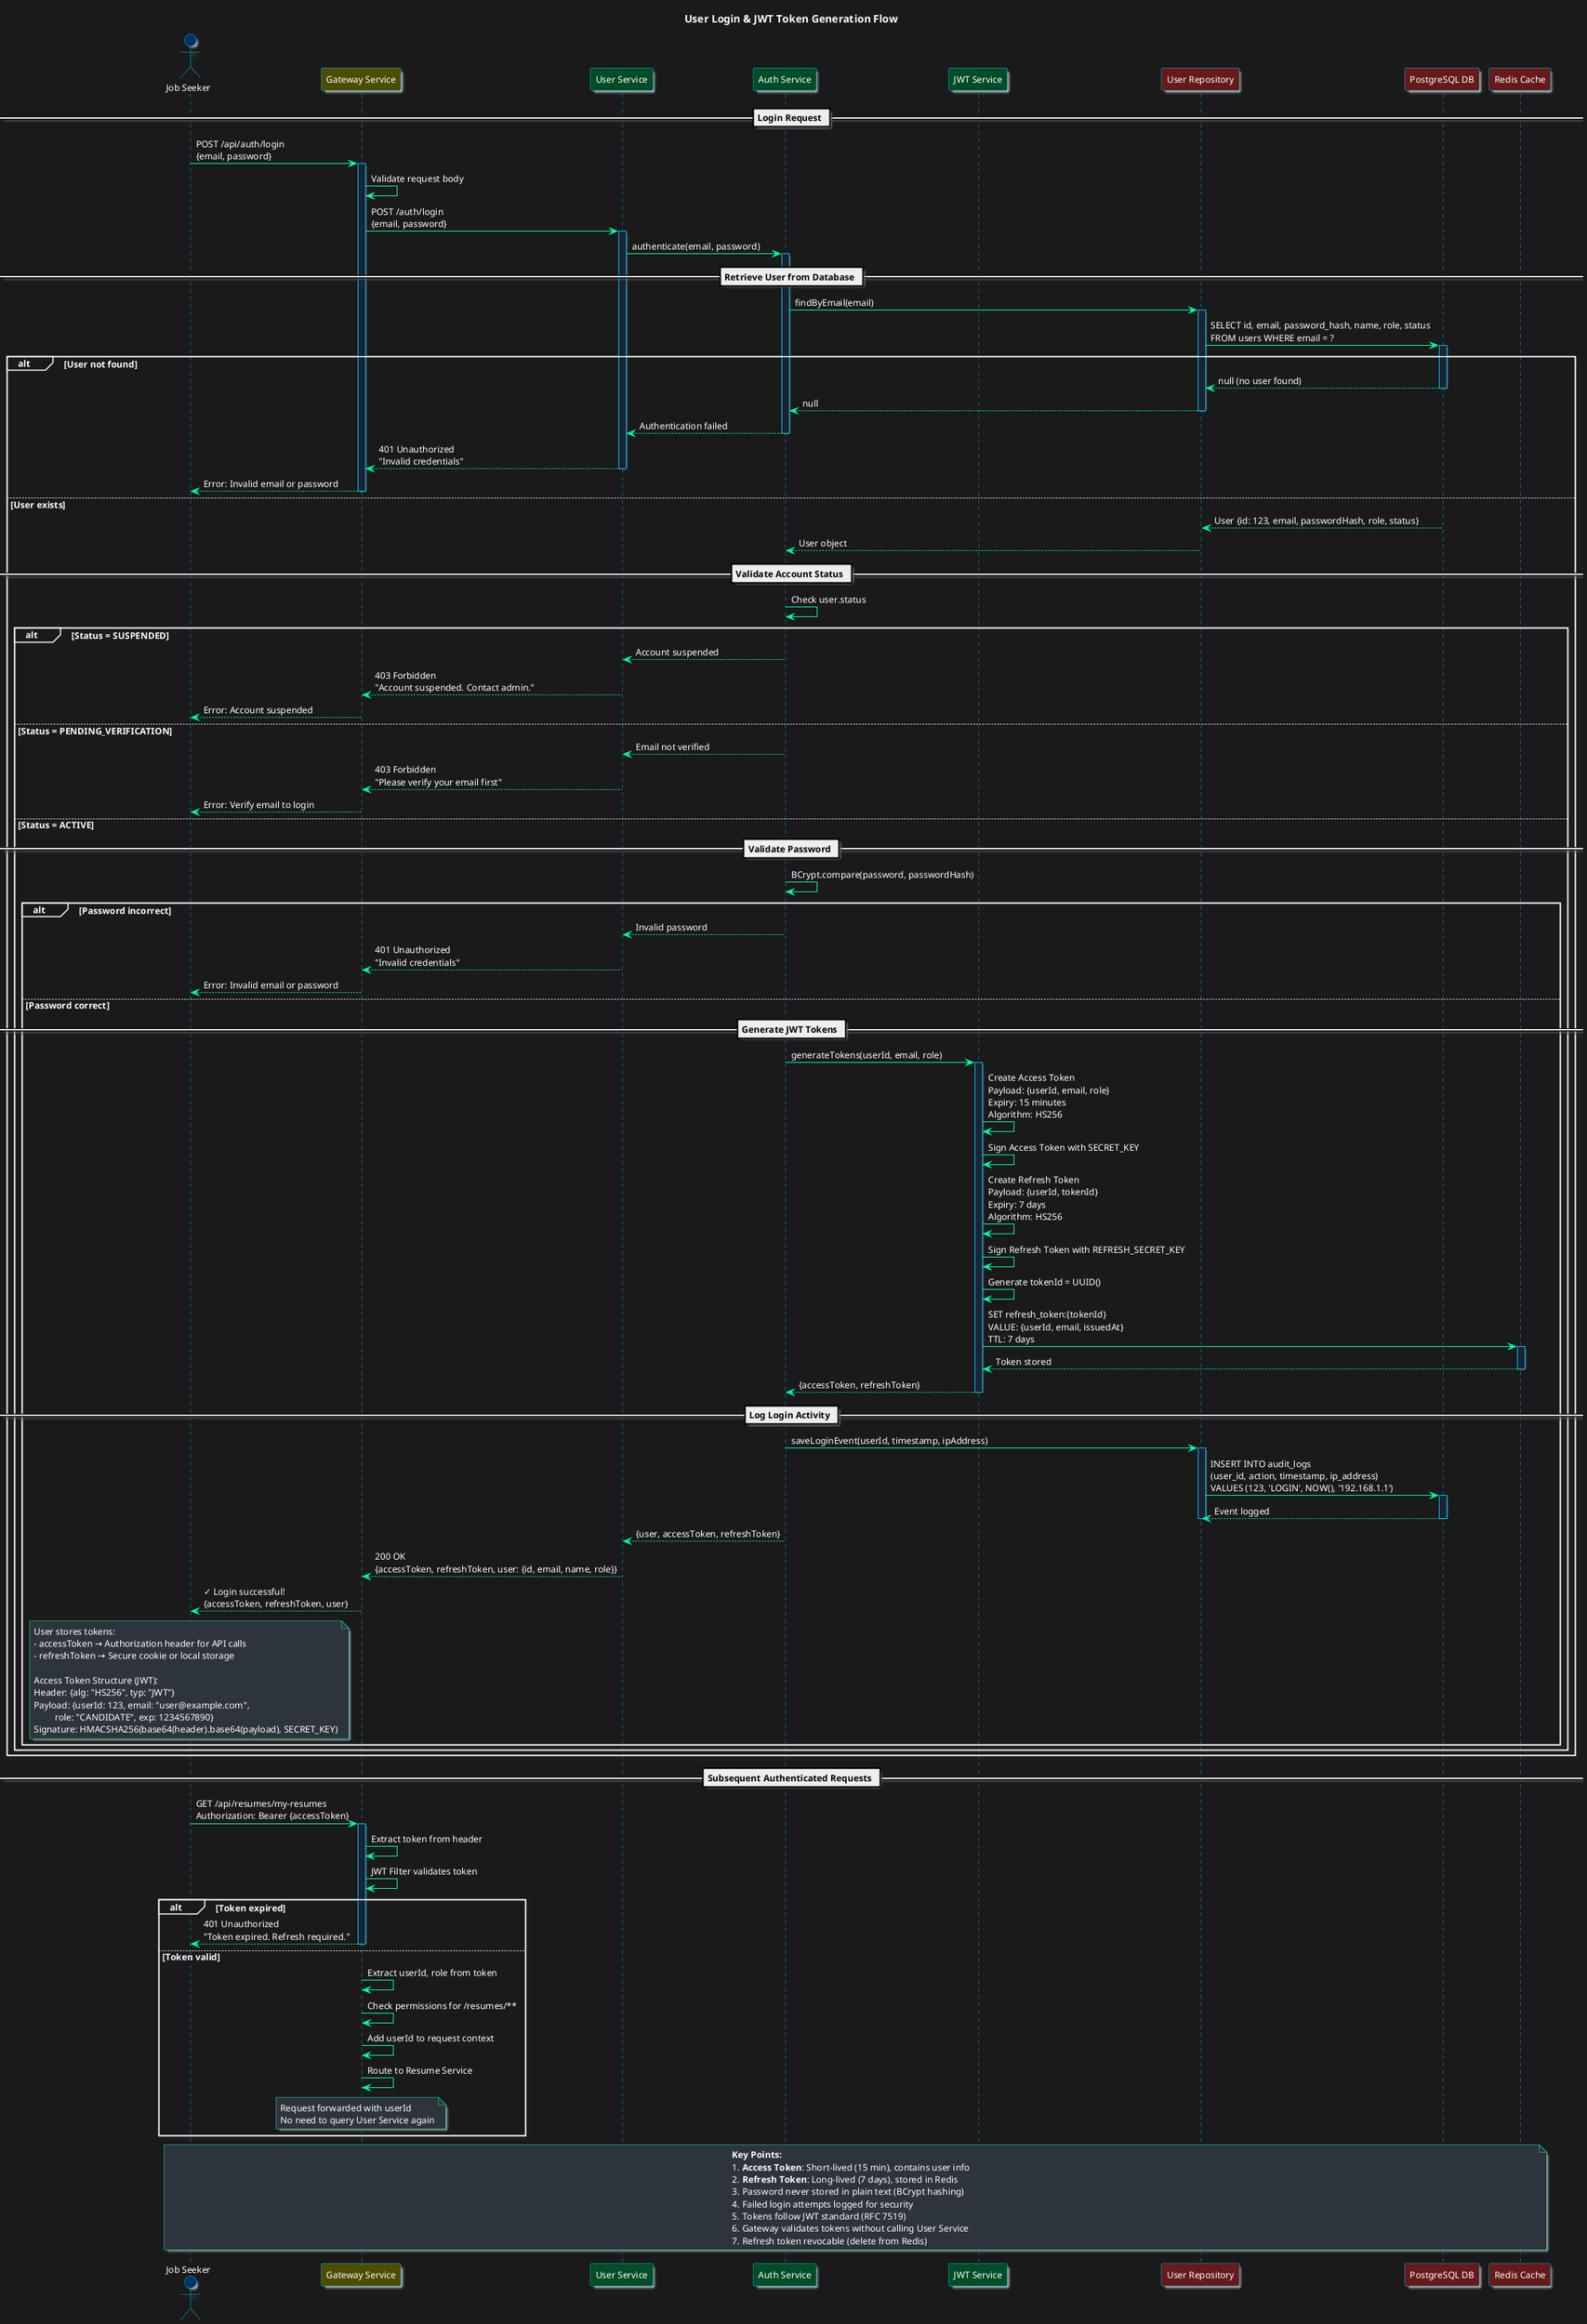 @startuml User Login & JWT Token Generation
skinparam backgroundColor #1a1a1a
skinparam defaultFontName "Segoe UI"
skinparam defaultFontColor #?black:white
skinparam defaultFontSize 12
skinparam shadowing true

skinparam sequence {
    ArrowColor #00ffaa
    ActorBorderColor #00bfff
    ActorBackgroundColor #1a2432
    ActorFontColor #ffffff
    
    ParticipantBorderColor #00bfff
    ParticipantBackgroundColor #1e232b
    ParticipantFontColor #ffffff
    
    LifeLineBorderColor #00bfff
    LifeLineBackgroundColor #1a2432
    
    BoxBorderColor #00bfff
    BoxBackgroundColor #1a1a1a
    BoxFontColor #ffffff
}

skinparam sequenceGroup {
  BorderColor white
  BackgroundColor #1a1a1a
  FontColor #ffffff
}

skinparam note {
    BackgroundColor #2d343e
    BorderColor #00ffaa
    FontColor #ffffff
}

actor "Job Seeker" as User #003366
participant "Gateway Service" as Gateway #4d4d00
participant "User Service" as UserSvc #004d26
participant "Auth Service" as AuthSvc #004d26
participant "JWT Service" as JwtSvc #004d26
participant "User Repository" as UserRepo #661a1a
participant "PostgreSQL DB" as DB #661a1a
participant "Redis Cache" as Redis #661a1a

title User Login & JWT Token Generation Flow

== Login Request ==

User -> Gateway: POST /api/auth/login\n{email, password}
activate Gateway

Gateway -> Gateway: Validate request body
Gateway -> UserSvc: POST /auth/login\n{email, password}
activate UserSvc

UserSvc -> AuthSvc: authenticate(email, password)
activate AuthSvc

== Retrieve User from Database ==

AuthSvc -> UserRepo: findByEmail(email)
activate UserRepo
UserRepo -> DB: SELECT id, email, password_hash, name, role, status\nFROM users WHERE email = ?
activate DB

alt User not found
    DB --> UserRepo: null (no user found)
    deactivate DB
    UserRepo --> AuthSvc: null
    deactivate UserRepo
    AuthSvc --> UserSvc: Authentication failed
    deactivate AuthSvc
    UserSvc --> Gateway: 401 Unauthorized\n"Invalid credentials"
    deactivate UserSvc
    Gateway --> User: Error: Invalid email or password
    deactivate Gateway
else User exists
    DB --> UserRepo: User {id: 123, email, passwordHash, role, status}
    deactivate DB
    UserRepo --> AuthSvc: User object
    deactivate UserRepo
    
    == Validate Account Status ==
    
    AuthSvc -> AuthSvc: Check user.status
    
    alt Status = SUSPENDED
        AuthSvc --> UserSvc: Account suspended
        deactivate AuthSvc
        UserSvc --> Gateway: 403 Forbidden\n"Account suspended. Contact admin."
        deactivate UserSvc
        Gateway --> User: Error: Account suspended
        deactivate Gateway
    else Status = PENDING_VERIFICATION
        AuthSvc --> UserSvc: Email not verified
        deactivate AuthSvc
        UserSvc --> Gateway: 403 Forbidden\n"Please verify your email first"
        deactivate UserSvc
        Gateway --> User: Error: Verify email to login
        deactivate Gateway
    else Status = ACTIVE
        
        == Validate Password ==
        
        AuthSvc -> AuthSvc: BCrypt.compare(password, passwordHash)
        
        alt Password incorrect
            AuthSvc --> UserSvc: Invalid password
            deactivate AuthSvc
            UserSvc --> Gateway: 401 Unauthorized\n"Invalid credentials"
            deactivate UserSvc
            Gateway --> User: Error: Invalid email or password
            deactivate Gateway
        else Password correct
            
            == Generate JWT Tokens ==
            
            AuthSvc -> JwtSvc: generateTokens(userId, email, role)
            activate JwtSvc
            
            JwtSvc -> JwtSvc: Create Access Token\nPayload: {userId, email, role}\nExpiry: 15 minutes\nAlgorithm: HS256
            
            JwtSvc -> JwtSvc: Sign Access Token with SECRET_KEY
            
            JwtSvc -> JwtSvc: Create Refresh Token\nPayload: {userId, tokenId}\nExpiry: 7 days\nAlgorithm: HS256
            
            JwtSvc -> JwtSvc: Sign Refresh Token with REFRESH_SECRET_KEY
            
            JwtSvc -> JwtSvc: Generate tokenId = UUID()
            
            JwtSvc -> Redis: SET refresh_token:{tokenId}\nVALUE: {userId, email, issuedAt}\nTTL: 7 days
            activate Redis
            Redis --> JwtSvc: Token stored
            deactivate Redis
            
            JwtSvc --> AuthSvc: {accessToken, refreshToken}
            deactivate JwtSvc
            
            == Log Login Activity ==
            
            AuthSvc -> UserRepo: saveLoginEvent(userId, timestamp, ipAddress)
            activate UserRepo
            UserRepo -> DB: INSERT INTO audit_logs\n(user_id, action, timestamp, ip_address)\nVALUES (123, 'LOGIN', NOW(), '192.168.1.1')
            activate DB
            DB --> UserRepo: Event logged
            deactivate DB
            deactivate UserRepo
            
            AuthSvc --> UserSvc: {user, accessToken, refreshToken}
            deactivate AuthSvc
            
            UserSvc --> Gateway: 200 OK\n{accessToken, refreshToken, user: {id, email, name, role}}
            deactivate UserSvc
            
            Gateway --> User: ✓ Login successful!\n{accessToken, refreshToken, user}
            deactivate Gateway
            
            note over User
            User stores tokens:
            - accessToken → Authorization header for API calls
            - refreshToken → Secure cookie or local storage
            
            Access Token Structure (JWT):
            Header: {alg: "HS256", typ: "JWT"}
            Payload: {userId: 123, email: "user@example.com", 
                     role: "CANDIDATE", exp: 1234567890}
            Signature: HMACSHA256(base64(header).base64(payload), SECRET_KEY)
            end note
            
        end
    end
end

== Subsequent Authenticated Requests ==

User -> Gateway: GET /api/resumes/my-resumes\nAuthorization: Bearer {accessToken}
activate Gateway

Gateway -> Gateway: Extract token from header
Gateway -> Gateway: JWT Filter validates token

alt Token expired
    Gateway --> User: 401 Unauthorized\n"Token expired. Refresh required."
    deactivate Gateway
else Token valid
    Gateway -> Gateway: Extract userId, role from token
    Gateway -> Gateway: Check permissions for /resumes/**
    Gateway -> Gateway: Add userId to request context
    Gateway -> Gateway: Route to Resume Service
    note over Gateway: Request forwarded with userId\nNo need to query User Service again
end

note over User, Redis
**Key Points:**
1. **Access Token**: Short-lived (15 min), contains user info
2. **Refresh Token**: Long-lived (7 days), stored in Redis
3. Password never stored in plain text (BCrypt hashing)
4. Failed login attempts logged for security
5. Tokens follow JWT standard (RFC 7519)
6. Gateway validates tokens without calling User Service
7. Refresh token revocable (delete from Redis)
end note

@enduml